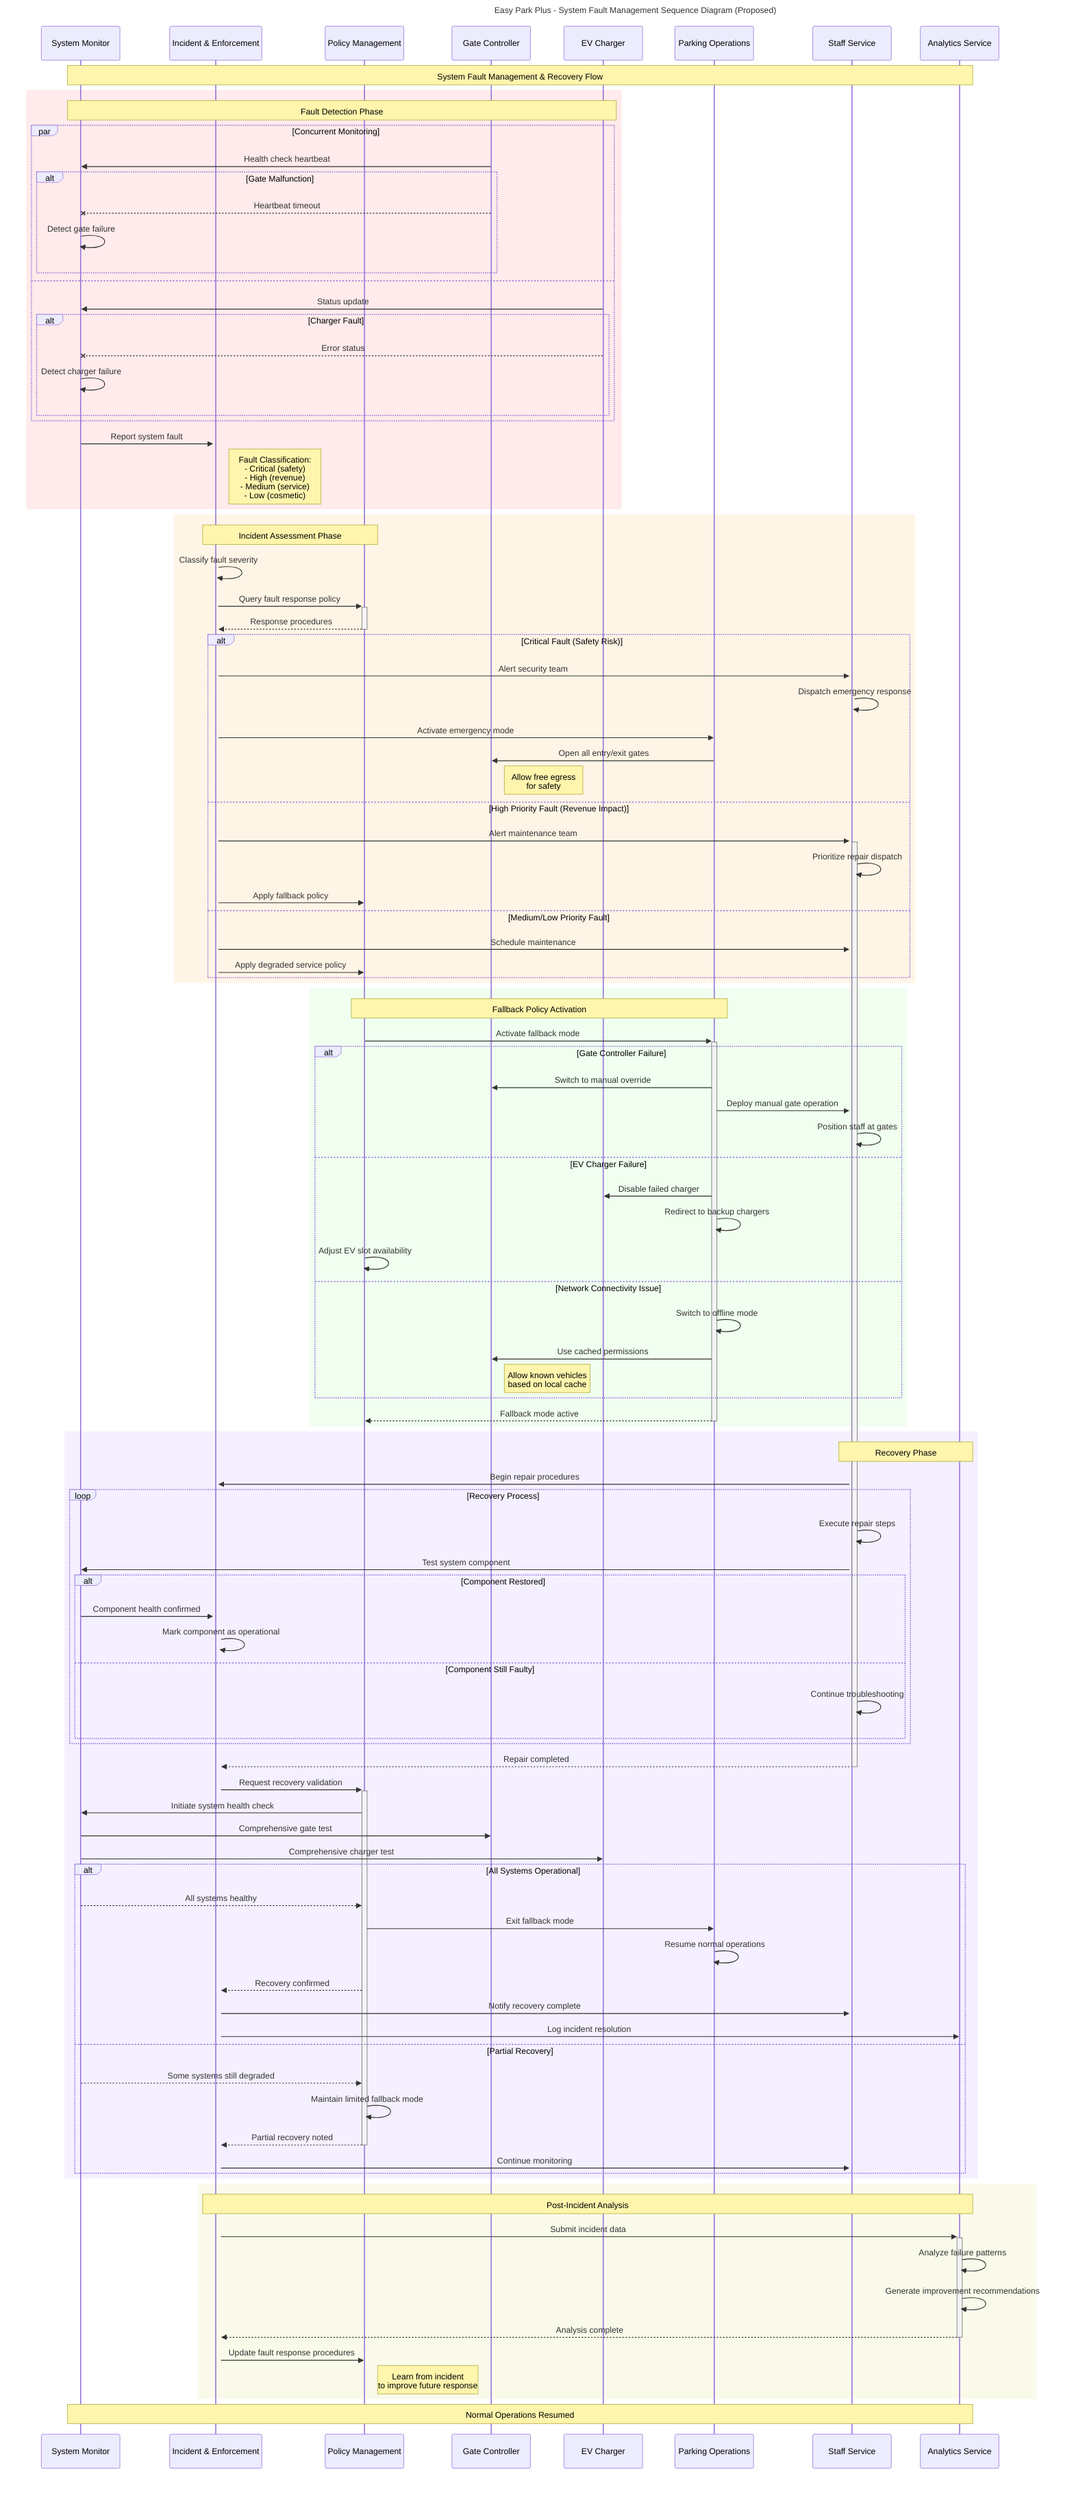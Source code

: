 ---
title: Easy Park Plus - System Fault Management Sequence Diagram (Proposed)
---

sequenceDiagram
    participant Monitor as System Monitor
    participant Incident as Incident & Enforcement
    participant Policy as Policy Management
    participant Gate as Gate Controller
    participant Charger as EV Charger
    participant ParkingOps as Parking Operations
    participant Staff as Staff Service
    participant Analytics as Analytics Service
    
    Note over Monitor, Analytics: System Fault Management & Recovery Flow

    %% Fault Detection Phase
    rect rgb(255, 235, 235)
    Note over Monitor, Charger: Fault Detection Phase
    
    par Concurrent Monitoring
        Gate->>Monitor: Health check heartbeat
        alt Gate Malfunction
            Gate--xMonitor: Heartbeat timeout
            Monitor->>Monitor: Detect gate failure
        end
    and
        Charger->>Monitor: Status update
        alt Charger Fault
            Charger--xMonitor: Error status
            Monitor->>Monitor: Detect charger failure
        end
    end
    
    Monitor->>+Incident: Report system fault
    Note right of Incident: Fault Classification:<br/>- Critical (safety)<br/>- High (revenue)<br/>- Medium (service)<br/>- Low (cosmetic)
    end

    %% Incident Assessment & Response
    rect rgb(255, 245, 230)
    Note over Incident, Policy: Incident Assessment Phase
    Incident->>Incident: Classify fault severity
    Incident->>+Policy: Query fault response policy
    Policy-->>-Incident: Response procedures
    
    alt Critical Fault (Safety Risk)
        Incident->>+Staff: Alert security team
        Staff->>Staff: Dispatch emergency response
        Incident->>ParkingOps: Activate emergency mode
        ParkingOps->>Gate: Open all entry/exit gates
        Note right of Gate: Allow free egress<br/>for safety
        
    else High Priority Fault (Revenue Impact)
        Incident->>+Staff: Alert maintenance team
        Staff->>Staff: Prioritize repair dispatch
        Incident->>Policy: Apply fallback policy
        
    else Medium/Low Priority Fault
        Incident->>Staff: Schedule maintenance
        Incident->>Policy: Apply degraded service policy
    end
    end

    %% Fallback Policy Activation
    rect rgb(240, 255, 240)
    Note over Policy, ParkingOps: Fallback Policy Activation
    Policy->>+ParkingOps: Activate fallback mode
    
    alt Gate Controller Failure
        ParkingOps->>Gate: Switch to manual override
        ParkingOps->>Staff: Deploy manual gate operation
        Staff->>Staff: Position staff at gates
        
    else EV Charger Failure
        ParkingOps->>Charger: Disable failed charger
        ParkingOps->>ParkingOps: Redirect to backup chargers
        Policy->>Policy: Adjust EV slot availability
        
    else Network Connectivity Issue
        ParkingOps->>ParkingOps: Switch to offline mode
        ParkingOps->>Gate: Use cached permissions
        Note right of Gate: Allow known vehicles<br/>based on local cache
    end
    
    ParkingOps-->>-Policy: Fallback mode active
    end

    %% Recovery Procedures
    rect rgb(245, 240, 255)
    Note over Staff, Analytics: Recovery Phase
    Staff->>+Incident: Begin repair procedures
    
    loop Recovery Process
        Staff->>Staff: Execute repair steps
        Staff->>Monitor: Test system component
        
        alt Component Restored
            Monitor->>Incident: Component health confirmed
            Incident->>Incident: Mark component as operational
        else Component Still Faulty
            Staff->>Staff: Continue troubleshooting
        end
    end
    
    Staff-->>-Incident: Repair completed
    
    %% System Recovery Validation
    Incident->>+Policy: Request recovery validation
    Policy->>Monitor: Initiate system health check
    Monitor->>Gate: Comprehensive gate test
    Monitor->>Charger: Comprehensive charger test
    
    alt All Systems Operational
        Monitor-->>Policy: All systems healthy
        Policy->>ParkingOps: Exit fallback mode
        ParkingOps->>ParkingOps: Resume normal operations
        Policy-->>Incident: Recovery confirmed
        
        Incident->>Staff: Notify recovery complete
        Incident->>Analytics: Log incident resolution
        
    else Partial Recovery
        Monitor-->>Policy: Some systems still degraded
        Policy->>Policy: Maintain limited fallback mode
        Policy-->>-Incident: Partial recovery noted
        Incident->>Staff: Continue monitoring
    end
    end

    %% Post-Incident Analysis
    rect rgb(250, 250, 235)
    Note over Incident, Analytics: Post-Incident Analysis
    Incident->>+Analytics: Submit incident data
    Analytics->>Analytics: Analyze failure patterns
    Analytics->>Analytics: Generate improvement recommendations
    Analytics-->>-Incident: Analysis complete
    
    Incident->>Policy: Update fault response procedures
    Note right of Policy: Learn from incident<br/>to improve future response
    end

    Note over Monitor, Analytics: Normal Operations Resumed